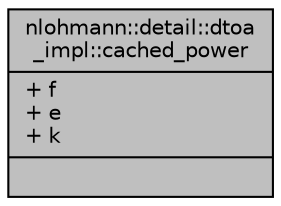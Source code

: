 digraph "nlohmann::detail::dtoa_impl::cached_power"
{
 // INTERACTIVE_SVG=YES
 // LATEX_PDF_SIZE
  edge [fontname="Helvetica",fontsize="10",labelfontname="Helvetica",labelfontsize="10"];
  node [fontname="Helvetica",fontsize="10",shape=record];
  Node1 [label="{nlohmann::detail::dtoa\l_impl::cached_power\n|+ f\l+ e\l+ k\l|}",height=0.2,width=0.4,color="black", fillcolor="grey75", style="filled", fontcolor="black",tooltip=" "];
}
